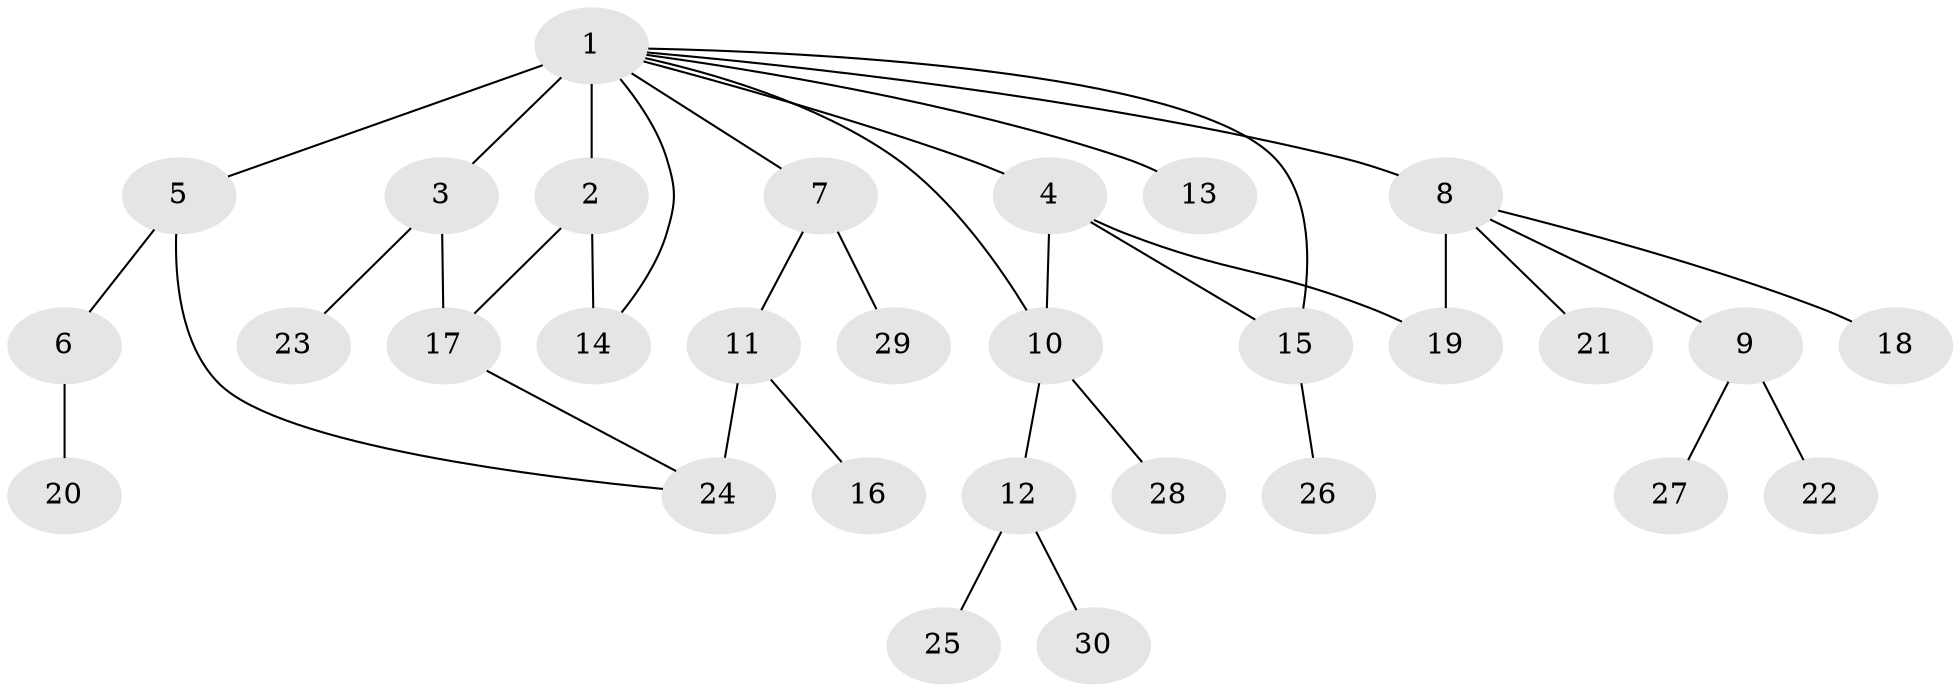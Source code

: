 // original degree distribution, {19: 0.015151515151515152, 3: 0.09090909090909091, 4: 0.07575757575757576, 5: 0.030303030303030304, 1: 0.5757575757575758, 8: 0.015151515151515152, 9: 0.015151515151515152, 2: 0.16666666666666666, 6: 0.015151515151515152}
// Generated by graph-tools (version 1.1) at 2025/50/03/04/25 22:50:14]
// undirected, 30 vertices, 36 edges
graph export_dot {
  node [color=gray90,style=filled];
  1;
  2;
  3;
  4;
  5;
  6;
  7;
  8;
  9;
  10;
  11;
  12;
  13;
  14;
  15;
  16;
  17;
  18;
  19;
  20;
  21;
  22;
  23;
  24;
  25;
  26;
  27;
  28;
  29;
  30;
  1 -- 2 [weight=7.0];
  1 -- 3 [weight=1.0];
  1 -- 4 [weight=1.0];
  1 -- 5 [weight=1.0];
  1 -- 7 [weight=1.0];
  1 -- 8 [weight=1.0];
  1 -- 10 [weight=1.0];
  1 -- 13 [weight=1.0];
  1 -- 14 [weight=1.0];
  1 -- 15 [weight=1.0];
  2 -- 14 [weight=1.0];
  2 -- 17 [weight=1.0];
  3 -- 17 [weight=1.0];
  3 -- 23 [weight=1.0];
  4 -- 10 [weight=1.0];
  4 -- 15 [weight=1.0];
  4 -- 19 [weight=1.0];
  5 -- 6 [weight=1.0];
  5 -- 24 [weight=1.0];
  6 -- 20 [weight=1.0];
  7 -- 11 [weight=1.0];
  7 -- 29 [weight=1.0];
  8 -- 9 [weight=1.0];
  8 -- 18 [weight=1.0];
  8 -- 19 [weight=3.0];
  8 -- 21 [weight=1.0];
  9 -- 22 [weight=1.0];
  9 -- 27 [weight=1.0];
  10 -- 12 [weight=1.0];
  10 -- 28 [weight=1.0];
  11 -- 16 [weight=1.0];
  11 -- 24 [weight=5.0];
  12 -- 25 [weight=1.0];
  12 -- 30 [weight=1.0];
  15 -- 26 [weight=2.0];
  17 -- 24 [weight=1.0];
}
